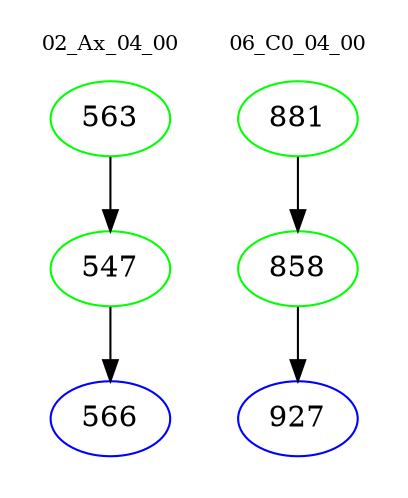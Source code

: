 digraph{
subgraph cluster_0 {
color = white
label = "02_Ax_04_00";
fontsize=10;
T0_563 [label="563", color="green"]
T0_563 -> T0_547 [color="black"]
T0_547 [label="547", color="green"]
T0_547 -> T0_566 [color="black"]
T0_566 [label="566", color="blue"]
}
subgraph cluster_1 {
color = white
label = "06_C0_04_00";
fontsize=10;
T1_881 [label="881", color="green"]
T1_881 -> T1_858 [color="black"]
T1_858 [label="858", color="green"]
T1_858 -> T1_927 [color="black"]
T1_927 [label="927", color="blue"]
}
}
